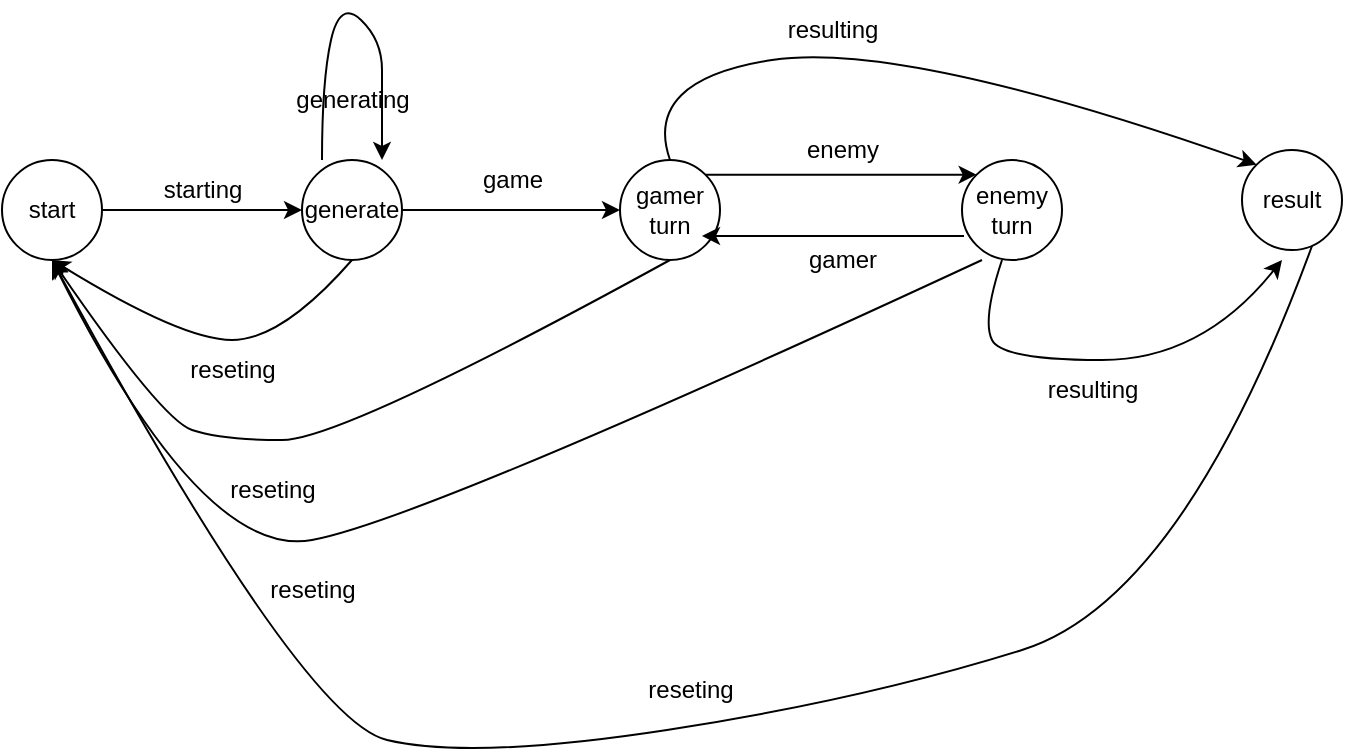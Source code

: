 <mxfile version="20.7.4" type="device"><diagram id="_SBj2F-JigiXuw-ispOx" name="Страница 1"><mxGraphModel dx="1050" dy="538" grid="1" gridSize="10" guides="1" tooltips="1" connect="1" arrows="1" fold="1" page="1" pageScale="1" pageWidth="827" pageHeight="1169" math="0" shadow="0"><root><mxCell id="0"/><mxCell id="1" parent="0"/><mxCell id="DDodSw7PjM6hM8gQeTI_-1" value="start" style="ellipse;whiteSpace=wrap;html=1;aspect=fixed;" vertex="1" parent="1"><mxGeometry x="80" y="80" width="50" height="50" as="geometry"/></mxCell><mxCell id="DDodSw7PjM6hM8gQeTI_-2" value="generate" style="ellipse;whiteSpace=wrap;html=1;aspect=fixed;" vertex="1" parent="1"><mxGeometry x="230" y="80" width="50" height="50" as="geometry"/></mxCell><mxCell id="DDodSw7PjM6hM8gQeTI_-3" value="" style="endArrow=classic;html=1;rounded=0;exitX=1;exitY=0.5;exitDx=0;exitDy=0;entryX=0;entryY=0.5;entryDx=0;entryDy=0;" edge="1" parent="1" source="DDodSw7PjM6hM8gQeTI_-1" target="DDodSw7PjM6hM8gQeTI_-2"><mxGeometry width="50" height="50" relative="1" as="geometry"><mxPoint x="390" y="300" as="sourcePoint"/><mxPoint x="440" y="250" as="targetPoint"/></mxGeometry></mxCell><mxCell id="DDodSw7PjM6hM8gQeTI_-4" value="starting" style="text;html=1;align=center;verticalAlign=middle;resizable=0;points=[];autosize=1;strokeColor=none;fillColor=none;" vertex="1" parent="1"><mxGeometry x="150" y="80" width="60" height="30" as="geometry"/></mxCell><mxCell id="DDodSw7PjM6hM8gQeTI_-5" value="" style="curved=1;endArrow=classic;html=1;rounded=0;" edge="1" parent="1"><mxGeometry width="50" height="50" relative="1" as="geometry"><mxPoint x="240" y="80" as="sourcePoint"/><mxPoint x="270" y="80" as="targetPoint"/><Array as="points"><mxPoint x="240" y="40"/><mxPoint x="249"/><mxPoint x="270" y="20"/><mxPoint x="270" y="50"/></Array></mxGeometry></mxCell><mxCell id="DDodSw7PjM6hM8gQeTI_-6" value="generating" style="text;html=1;align=center;verticalAlign=middle;resizable=0;points=[];autosize=1;strokeColor=none;fillColor=none;" vertex="1" parent="1"><mxGeometry x="215" y="35" width="80" height="30" as="geometry"/></mxCell><mxCell id="DDodSw7PjM6hM8gQeTI_-7" value="&lt;div&gt;gamer&lt;/div&gt;&lt;div&gt;turn&lt;br&gt;&lt;/div&gt;" style="ellipse;whiteSpace=wrap;html=1;aspect=fixed;" vertex="1" parent="1"><mxGeometry x="389" y="80" width="50" height="50" as="geometry"/></mxCell><mxCell id="DDodSw7PjM6hM8gQeTI_-8" value="" style="endArrow=classic;html=1;rounded=0;exitX=1;exitY=0.5;exitDx=0;exitDy=0;entryX=0;entryY=0.5;entryDx=0;entryDy=0;" edge="1" parent="1" source="DDodSw7PjM6hM8gQeTI_-2" target="DDodSw7PjM6hM8gQeTI_-7"><mxGeometry width="50" height="50" relative="1" as="geometry"><mxPoint x="390" y="250" as="sourcePoint"/><mxPoint x="440" y="200" as="targetPoint"/></mxGeometry></mxCell><mxCell id="DDodSw7PjM6hM8gQeTI_-9" value="game" style="text;html=1;align=center;verticalAlign=middle;resizable=0;points=[];autosize=1;strokeColor=none;fillColor=none;" vertex="1" parent="1"><mxGeometry x="310" y="75" width="50" height="30" as="geometry"/></mxCell><mxCell id="DDodSw7PjM6hM8gQeTI_-10" value="&lt;div&gt;enemy&lt;/div&gt;&lt;div&gt;turn&lt;br&gt;&lt;/div&gt;" style="ellipse;whiteSpace=wrap;html=1;aspect=fixed;" vertex="1" parent="1"><mxGeometry x="560" y="80" width="50" height="50" as="geometry"/></mxCell><mxCell id="DDodSw7PjM6hM8gQeTI_-11" value="" style="endArrow=classic;html=1;rounded=0;exitX=1;exitY=0;exitDx=0;exitDy=0;entryX=0;entryY=0;entryDx=0;entryDy=0;" edge="1" parent="1" source="DDodSw7PjM6hM8gQeTI_-7" target="DDodSw7PjM6hM8gQeTI_-10"><mxGeometry width="50" height="50" relative="1" as="geometry"><mxPoint x="390" y="250" as="sourcePoint"/><mxPoint x="440" y="200" as="targetPoint"/></mxGeometry></mxCell><mxCell id="DDodSw7PjM6hM8gQeTI_-12" value="enemy" style="text;html=1;align=center;verticalAlign=middle;resizable=0;points=[];autosize=1;strokeColor=none;fillColor=none;" vertex="1" parent="1"><mxGeometry x="470" y="60" width="60" height="30" as="geometry"/></mxCell><mxCell id="DDodSw7PjM6hM8gQeTI_-13" value="" style="endArrow=classic;html=1;rounded=0;exitX=0.02;exitY=0.76;exitDx=0;exitDy=0;exitPerimeter=0;" edge="1" parent="1" source="DDodSw7PjM6hM8gQeTI_-10"><mxGeometry width="50" height="50" relative="1" as="geometry"><mxPoint x="390" y="250" as="sourcePoint"/><mxPoint x="430" y="118" as="targetPoint"/></mxGeometry></mxCell><mxCell id="DDodSw7PjM6hM8gQeTI_-14" value="gamer" style="text;html=1;align=center;verticalAlign=middle;resizable=0;points=[];autosize=1;strokeColor=none;fillColor=none;" vertex="1" parent="1"><mxGeometry x="470" y="115" width="60" height="30" as="geometry"/></mxCell><mxCell id="DDodSw7PjM6hM8gQeTI_-15" value="result" style="ellipse;whiteSpace=wrap;html=1;aspect=fixed;" vertex="1" parent="1"><mxGeometry x="700" y="75" width="50" height="50" as="geometry"/></mxCell><mxCell id="DDodSw7PjM6hM8gQeTI_-16" value="" style="curved=1;endArrow=classic;html=1;rounded=0;exitX=0.5;exitY=0;exitDx=0;exitDy=0;entryX=0;entryY=0;entryDx=0;entryDy=0;" edge="1" parent="1" source="DDodSw7PjM6hM8gQeTI_-7" target="DDodSw7PjM6hM8gQeTI_-15"><mxGeometry width="50" height="50" relative="1" as="geometry"><mxPoint x="390" y="250" as="sourcePoint"/><mxPoint x="440" y="200" as="targetPoint"/><Array as="points"><mxPoint x="400" y="40"/><mxPoint x="530" y="20"/></Array></mxGeometry></mxCell><mxCell id="DDodSw7PjM6hM8gQeTI_-17" value="" style="curved=1;endArrow=classic;html=1;rounded=0;exitX=0.4;exitY=1;exitDx=0;exitDy=0;exitPerimeter=0;" edge="1" parent="1" source="DDodSw7PjM6hM8gQeTI_-10"><mxGeometry width="50" height="50" relative="1" as="geometry"><mxPoint x="390" y="250" as="sourcePoint"/><mxPoint x="720" y="130" as="targetPoint"/><Array as="points"><mxPoint x="570" y="160"/><mxPoint x="580" y="180"/><mxPoint x="680" y="180"/></Array></mxGeometry></mxCell><mxCell id="DDodSw7PjM6hM8gQeTI_-18" value="resulting" style="text;html=1;align=center;verticalAlign=middle;resizable=0;points=[];autosize=1;strokeColor=none;fillColor=none;" vertex="1" parent="1"><mxGeometry x="460" width="70" height="30" as="geometry"/></mxCell><mxCell id="DDodSw7PjM6hM8gQeTI_-20" value="resulting" style="text;html=1;align=center;verticalAlign=middle;resizable=0;points=[];autosize=1;strokeColor=none;fillColor=none;" vertex="1" parent="1"><mxGeometry x="590" y="180" width="70" height="30" as="geometry"/></mxCell><mxCell id="DDodSw7PjM6hM8gQeTI_-21" value="" style="curved=1;endArrow=classic;html=1;rounded=0;exitX=0.5;exitY=1;exitDx=0;exitDy=0;entryX=0.5;entryY=1;entryDx=0;entryDy=0;" edge="1" parent="1" source="DDodSw7PjM6hM8gQeTI_-2" target="DDodSw7PjM6hM8gQeTI_-1"><mxGeometry width="50" height="50" relative="1" as="geometry"><mxPoint x="390" y="250" as="sourcePoint"/><mxPoint x="440" y="200" as="targetPoint"/><Array as="points"><mxPoint x="220" y="170"/><mxPoint x="170" y="170"/></Array></mxGeometry></mxCell><mxCell id="DDodSw7PjM6hM8gQeTI_-22" value="reseting" style="text;html=1;align=center;verticalAlign=middle;resizable=0;points=[];autosize=1;strokeColor=none;fillColor=none;" vertex="1" parent="1"><mxGeometry x="160" y="170" width="70" height="30" as="geometry"/></mxCell><mxCell id="DDodSw7PjM6hM8gQeTI_-23" value="" style="curved=1;endArrow=classic;html=1;rounded=0;exitX=0.5;exitY=1;exitDx=0;exitDy=0;entryX=0.5;entryY=1;entryDx=0;entryDy=0;" edge="1" parent="1" source="DDodSw7PjM6hM8gQeTI_-7" target="DDodSw7PjM6hM8gQeTI_-1"><mxGeometry width="50" height="50" relative="1" as="geometry"><mxPoint x="170" y="300" as="sourcePoint"/><mxPoint x="20" y="300" as="targetPoint"/><Array as="points"><mxPoint x="250" y="220"/><mxPoint x="190" y="220"/><mxPoint x="160" y="210"/></Array></mxGeometry></mxCell><mxCell id="DDodSw7PjM6hM8gQeTI_-24" value="reseting" style="text;html=1;align=center;verticalAlign=middle;resizable=0;points=[];autosize=1;strokeColor=none;fillColor=none;" vertex="1" parent="1"><mxGeometry x="180" y="230" width="70" height="30" as="geometry"/></mxCell><mxCell id="DDodSw7PjM6hM8gQeTI_-25" value="" style="curved=1;endArrow=classic;html=1;rounded=0;exitX=0.2;exitY=1;exitDx=0;exitDy=0;entryX=0.5;entryY=1;entryDx=0;entryDy=0;exitPerimeter=0;" edge="1" parent="1" source="DDodSw7PjM6hM8gQeTI_-10" target="DDodSw7PjM6hM8gQeTI_-1"><mxGeometry width="50" height="50" relative="1" as="geometry"><mxPoint x="330" y="300" as="sourcePoint"/><mxPoint x="21" y="300" as="targetPoint"/><Array as="points"><mxPoint x="290" y="260"/><mxPoint x="180" y="280"/></Array></mxGeometry></mxCell><mxCell id="DDodSw7PjM6hM8gQeTI_-26" value="reseting" style="text;html=1;align=center;verticalAlign=middle;resizable=0;points=[];autosize=1;strokeColor=none;fillColor=none;" vertex="1" parent="1"><mxGeometry x="200" y="280" width="70" height="30" as="geometry"/></mxCell><mxCell id="DDodSw7PjM6hM8gQeTI_-27" value="" style="curved=1;endArrow=classic;html=1;rounded=0;exitX=0.7;exitY=0.96;exitDx=0;exitDy=0;entryX=0.5;entryY=1;entryDx=0;entryDy=0;exitPerimeter=0;" edge="1" parent="1" source="DDodSw7PjM6hM8gQeTI_-15" target="DDodSw7PjM6hM8gQeTI_-1"><mxGeometry width="50" height="50" relative="1" as="geometry"><mxPoint x="595" y="270" as="sourcePoint"/><mxPoint x="130" y="270" as="targetPoint"/><Array as="points"><mxPoint x="670" y="300"/><mxPoint x="510" y="350"/><mxPoint x="315" y="380"/><mxPoint x="230" y="360"/></Array></mxGeometry></mxCell><mxCell id="DDodSw7PjM6hM8gQeTI_-28" value="reseting" style="text;html=1;align=center;verticalAlign=middle;resizable=0;points=[];autosize=1;strokeColor=none;fillColor=none;" vertex="1" parent="1"><mxGeometry x="389" y="330" width="70" height="30" as="geometry"/></mxCell></root></mxGraphModel></diagram></mxfile>